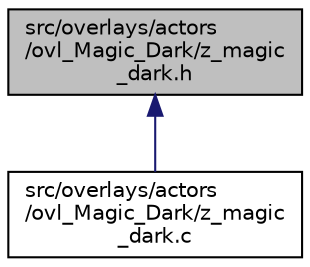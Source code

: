 digraph "src/overlays/actors/ovl_Magic_Dark/z_magic_dark.h"
{
 // LATEX_PDF_SIZE
  edge [fontname="Helvetica",fontsize="10",labelfontname="Helvetica",labelfontsize="10"];
  node [fontname="Helvetica",fontsize="10",shape=record];
  Node1 [label="src/overlays/actors\l/ovl_Magic_Dark/z_magic\l_dark.h",height=0.2,width=0.4,color="black", fillcolor="grey75", style="filled", fontcolor="black",tooltip=" "];
  Node1 -> Node2 [dir="back",color="midnightblue",fontsize="10",style="solid",fontname="Helvetica"];
  Node2 [label="src/overlays/actors\l/ovl_Magic_Dark/z_magic\l_dark.c",height=0.2,width=0.4,color="black", fillcolor="white", style="filled",URL="$d6/d76/z__magic__dark_8c.html",tooltip=" "];
}
